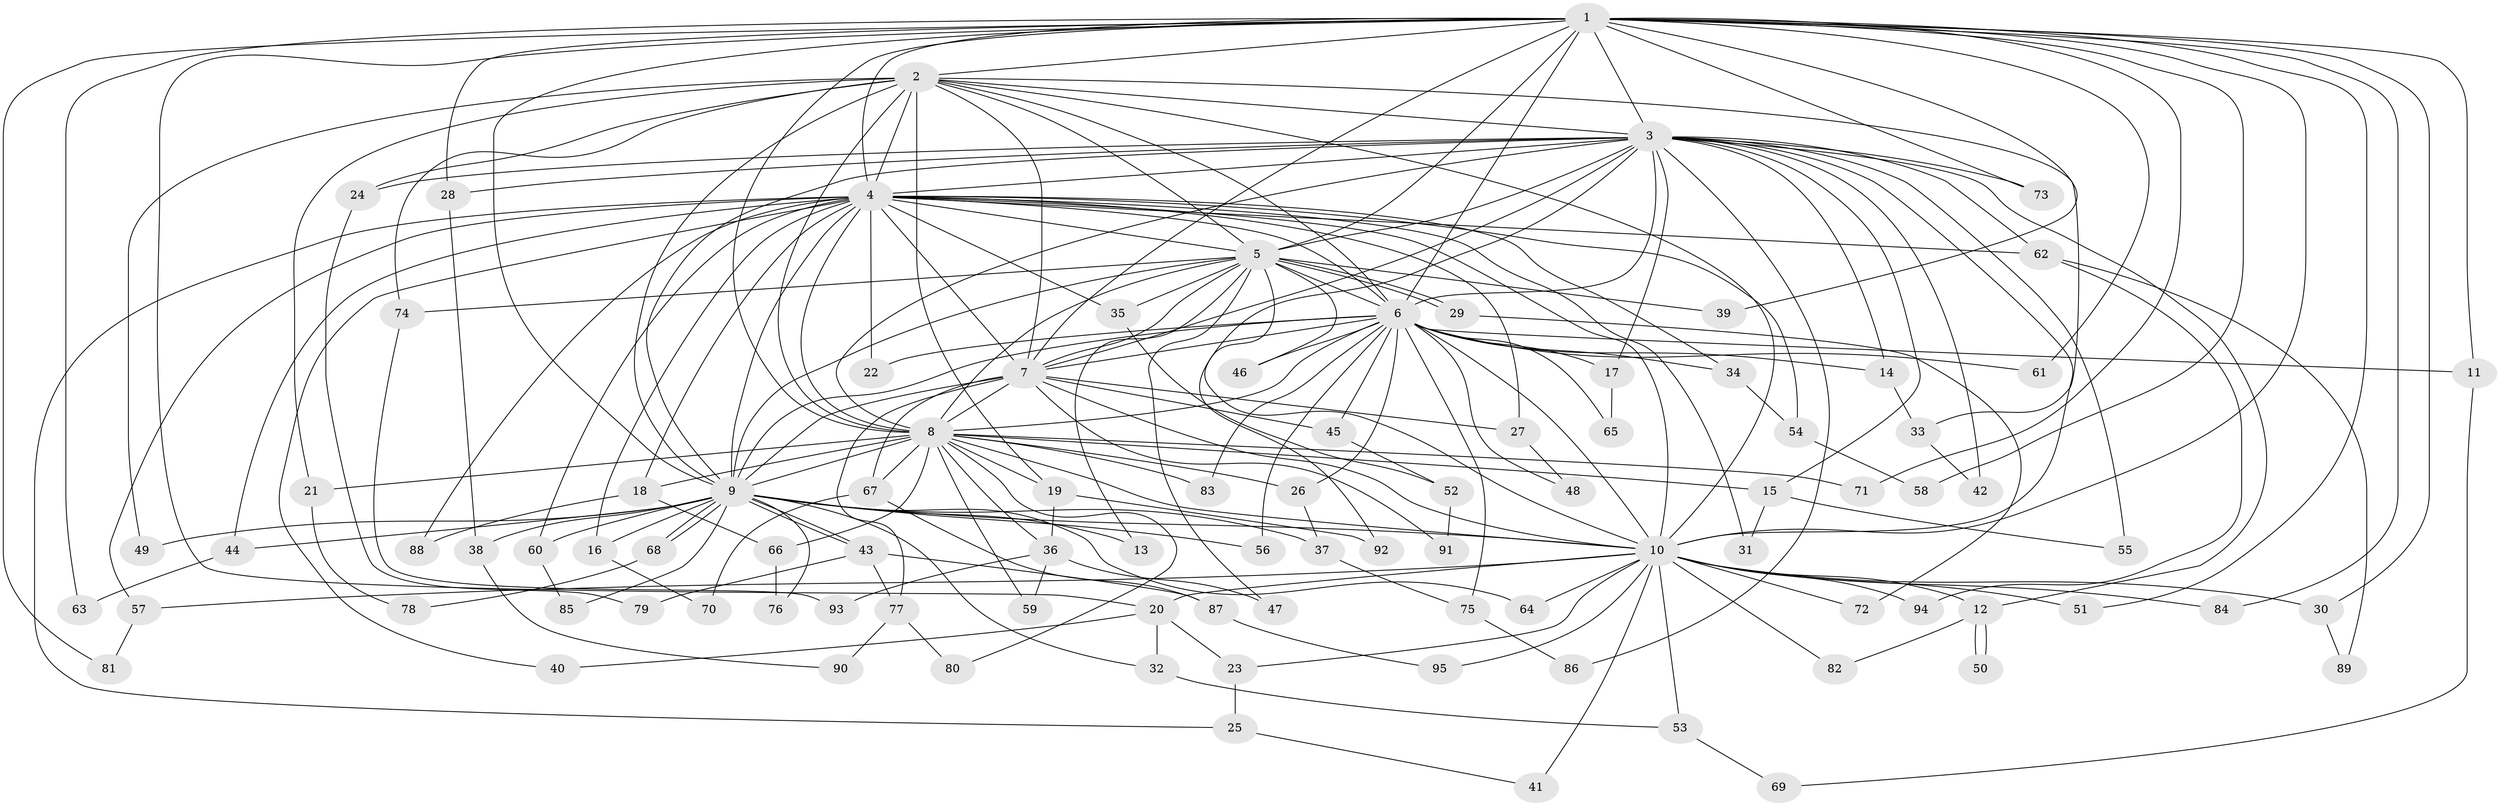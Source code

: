 // Generated by graph-tools (version 1.1) at 2025/34/03/09/25 02:34:44]
// undirected, 95 vertices, 215 edges
graph export_dot {
graph [start="1"]
  node [color=gray90,style=filled];
  1;
  2;
  3;
  4;
  5;
  6;
  7;
  8;
  9;
  10;
  11;
  12;
  13;
  14;
  15;
  16;
  17;
  18;
  19;
  20;
  21;
  22;
  23;
  24;
  25;
  26;
  27;
  28;
  29;
  30;
  31;
  32;
  33;
  34;
  35;
  36;
  37;
  38;
  39;
  40;
  41;
  42;
  43;
  44;
  45;
  46;
  47;
  48;
  49;
  50;
  51;
  52;
  53;
  54;
  55;
  56;
  57;
  58;
  59;
  60;
  61;
  62;
  63;
  64;
  65;
  66;
  67;
  68;
  69;
  70;
  71;
  72;
  73;
  74;
  75;
  76;
  77;
  78;
  79;
  80;
  81;
  82;
  83;
  84;
  85;
  86;
  87;
  88;
  89;
  90;
  91;
  92;
  93;
  94;
  95;
  1 -- 2;
  1 -- 3;
  1 -- 4;
  1 -- 5;
  1 -- 6;
  1 -- 7;
  1 -- 8;
  1 -- 9;
  1 -- 10;
  1 -- 11;
  1 -- 20;
  1 -- 28;
  1 -- 30;
  1 -- 39;
  1 -- 51;
  1 -- 58;
  1 -- 61;
  1 -- 63;
  1 -- 71;
  1 -- 73;
  1 -- 81;
  1 -- 84;
  2 -- 3;
  2 -- 4;
  2 -- 5;
  2 -- 6;
  2 -- 7;
  2 -- 8;
  2 -- 9;
  2 -- 10;
  2 -- 19;
  2 -- 21;
  2 -- 24;
  2 -- 33;
  2 -- 49;
  2 -- 74;
  3 -- 4;
  3 -- 5;
  3 -- 6;
  3 -- 7;
  3 -- 8;
  3 -- 9;
  3 -- 10;
  3 -- 12;
  3 -- 14;
  3 -- 15;
  3 -- 17;
  3 -- 24;
  3 -- 28;
  3 -- 42;
  3 -- 55;
  3 -- 62;
  3 -- 73;
  3 -- 86;
  3 -- 92;
  4 -- 5;
  4 -- 6;
  4 -- 7;
  4 -- 8;
  4 -- 9;
  4 -- 10;
  4 -- 16;
  4 -- 18;
  4 -- 22;
  4 -- 25;
  4 -- 27;
  4 -- 31;
  4 -- 34;
  4 -- 35;
  4 -- 40;
  4 -- 44;
  4 -- 54;
  4 -- 57;
  4 -- 60;
  4 -- 62;
  4 -- 88;
  5 -- 6;
  5 -- 7;
  5 -- 8;
  5 -- 9;
  5 -- 10;
  5 -- 13;
  5 -- 29;
  5 -- 29;
  5 -- 35;
  5 -- 39;
  5 -- 46;
  5 -- 47;
  5 -- 74;
  6 -- 7;
  6 -- 8;
  6 -- 9;
  6 -- 10;
  6 -- 11;
  6 -- 14;
  6 -- 17;
  6 -- 22;
  6 -- 26;
  6 -- 34;
  6 -- 45;
  6 -- 46;
  6 -- 48;
  6 -- 56;
  6 -- 61;
  6 -- 65;
  6 -- 75;
  6 -- 83;
  7 -- 8;
  7 -- 9;
  7 -- 10;
  7 -- 27;
  7 -- 45;
  7 -- 67;
  7 -- 77;
  7 -- 91;
  8 -- 9;
  8 -- 10;
  8 -- 15;
  8 -- 18;
  8 -- 19;
  8 -- 21;
  8 -- 26;
  8 -- 36;
  8 -- 59;
  8 -- 66;
  8 -- 67;
  8 -- 71;
  8 -- 80;
  8 -- 83;
  9 -- 10;
  9 -- 13;
  9 -- 16;
  9 -- 32;
  9 -- 37;
  9 -- 38;
  9 -- 43;
  9 -- 43;
  9 -- 44;
  9 -- 49;
  9 -- 56;
  9 -- 60;
  9 -- 64;
  9 -- 68;
  9 -- 68;
  9 -- 76;
  9 -- 85;
  10 -- 12;
  10 -- 20;
  10 -- 23;
  10 -- 30;
  10 -- 41;
  10 -- 51;
  10 -- 53;
  10 -- 57;
  10 -- 64;
  10 -- 72;
  10 -- 82;
  10 -- 84;
  10 -- 94;
  10 -- 95;
  11 -- 69;
  12 -- 50;
  12 -- 50;
  12 -- 82;
  14 -- 33;
  15 -- 31;
  15 -- 55;
  16 -- 70;
  17 -- 65;
  18 -- 66;
  18 -- 88;
  19 -- 36;
  19 -- 92;
  20 -- 23;
  20 -- 32;
  20 -- 40;
  21 -- 78;
  23 -- 25;
  24 -- 79;
  25 -- 41;
  26 -- 37;
  27 -- 48;
  28 -- 38;
  29 -- 72;
  30 -- 89;
  32 -- 53;
  33 -- 42;
  34 -- 54;
  35 -- 52;
  36 -- 47;
  36 -- 59;
  36 -- 93;
  37 -- 75;
  38 -- 90;
  43 -- 77;
  43 -- 79;
  43 -- 87;
  44 -- 63;
  45 -- 52;
  52 -- 91;
  53 -- 69;
  54 -- 58;
  57 -- 81;
  60 -- 85;
  62 -- 89;
  62 -- 94;
  66 -- 76;
  67 -- 70;
  67 -- 87;
  68 -- 78;
  74 -- 93;
  75 -- 86;
  77 -- 80;
  77 -- 90;
  87 -- 95;
}
